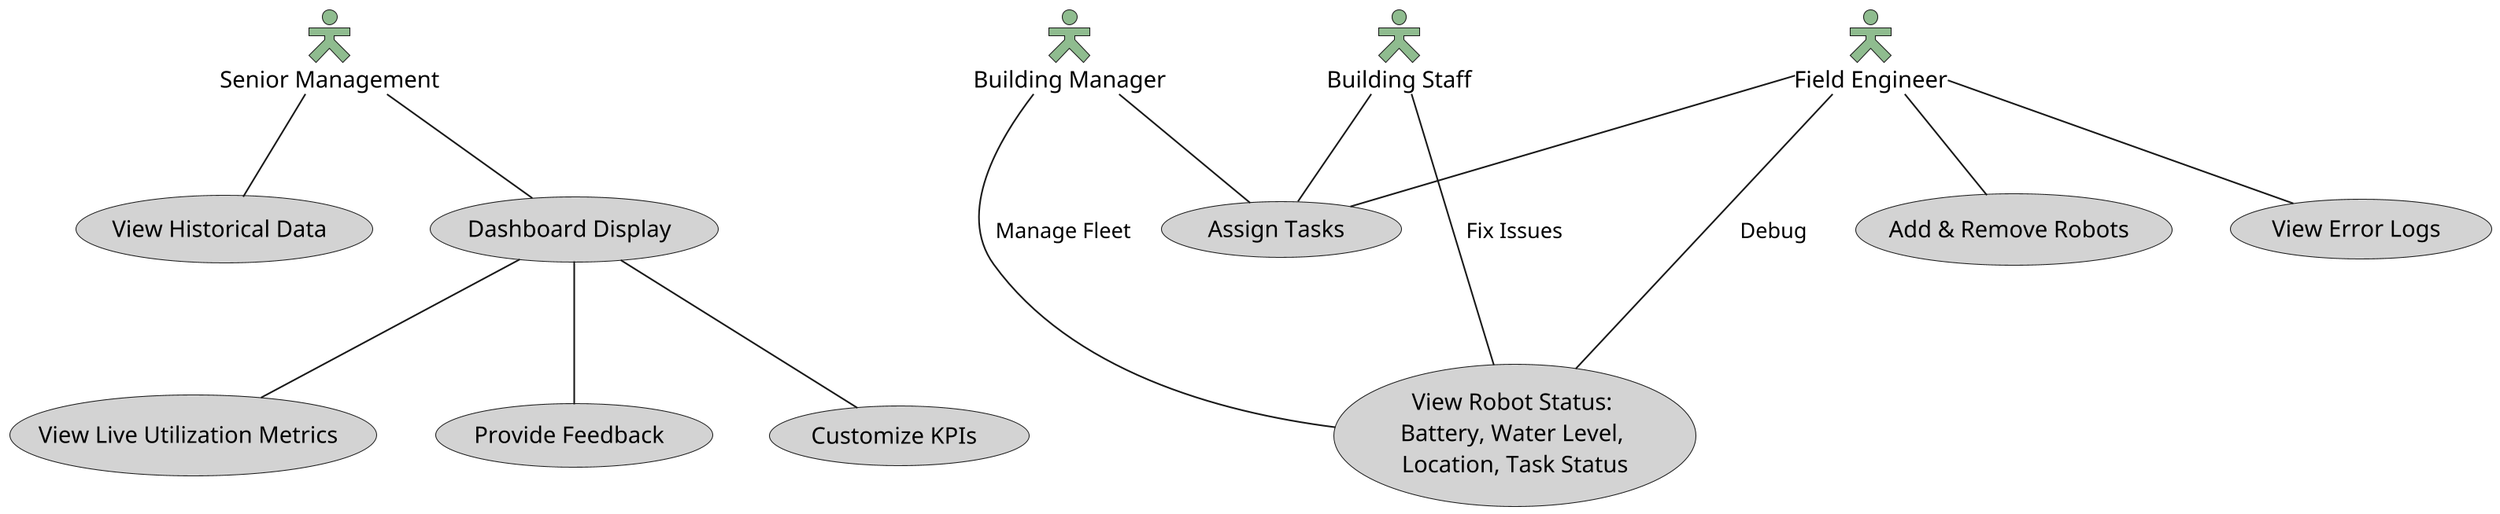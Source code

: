 @startuml UseCaseDiagram
' Visual Parameters
skinparam dpi 200
skinparam DefaultFontName TimesNewRoman
skinparam actorStyle Hollow
skinparam ActorBackgroundColor DarkSeaGreen
skinparam UsecaseBackgroundColor LightGray

' Actors
actor :Senior Management: as SeniorManagement
actor :Building Manager: as BuildingManager
actor :Building Staff: as BuildingStaff
actor :Field Engineer: as FieldEngineer

' Use Cases
(View Robot Status: \nBattery, Water Level, \nLocation, Task Status) as robotStatus
(View Historical Data) as historicalData
(Assign Tasks) as assignTasks
(Add & Remove Robots) as manageFleet

(Dashboard Display) as dashboard
(View Live Utilization Metrics) as utilMetrics
(Provide Feedback) as feedback
(Customize KPIs) as customize
(View Error Logs) as errorLogs

' View Robot Status:
BuildingManager --- robotStatus : Manage Fleet
FieldEngineer --- robotStatus : Debug
BuildingStaff --- robotStatus : Fix Issues

SeniorManagement -- historicalData

' Dashboard Display
SeniorManagement -- dashboard
dashboard -- utilMetrics
dashboard -- feedback
dashboard -- customize

' Assign Tasks to Robots / Fleets
BuildingStaff -- assignTasks
FieldEngineer -- assignTasks
BuildingManager -- assignTasks

FieldEngineer -- manageFleet
FieldEngineer -- errorLogs

@enduml